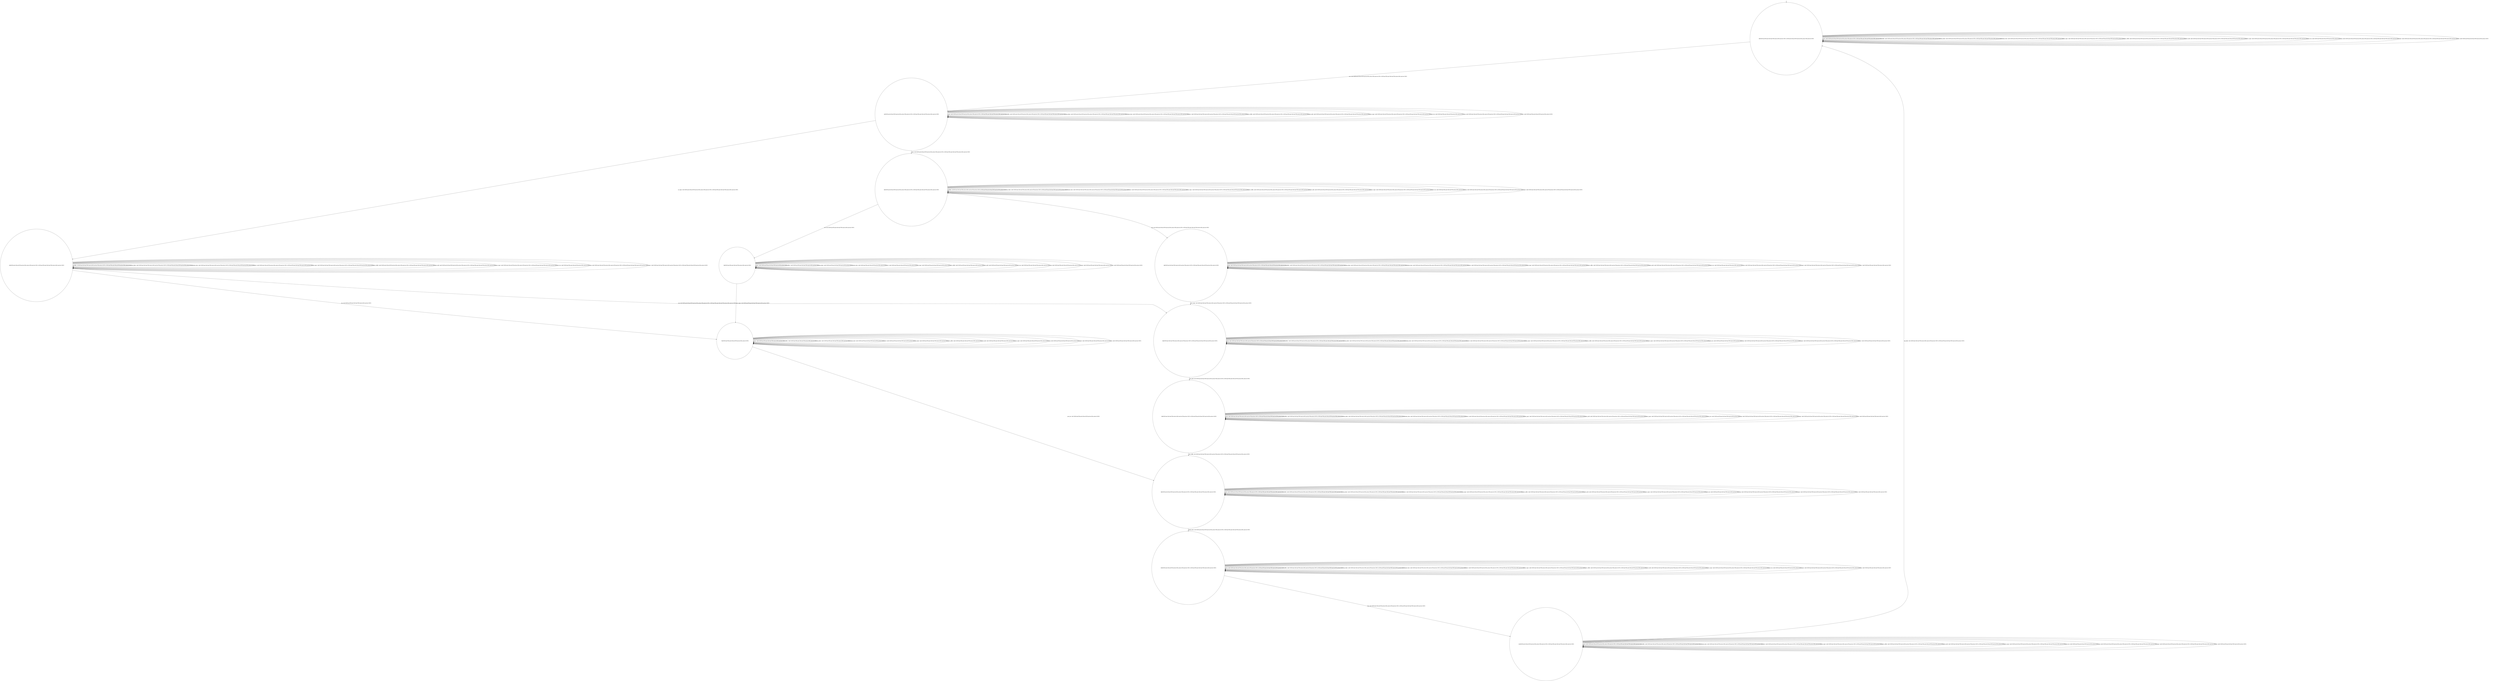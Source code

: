 digraph g {
	edge [lblstyle="above, sloped"];
	s0 [shape="circle" label="0@[((EUR and TEA and CAP and TON and not DOL and not COF) or (EUR and CAP and TON and not DOL and not TEA and not COF))]"];
	s1 [shape="circle" label="1@[((EUR and CAP and TON and not DOL and not TEA and not COF) or (EUR and TEA and CAP and TON and not DOL and not COF))]"];
	s2 [shape="circle" label="2@[((EUR and CAP and TON and not DOL and not TEA and not COF) or (EUR and TEA and CAP and TON and not DOL and not COF))]"];
	s3 [shape="circle" label="3@[((EUR and CAP and TON and not DOL and not TEA and not COF) or (EUR and TEA and CAP and TON and not DOL and not COF))]"];
	s4 [shape="circle" label="4@[((EUR and CAP and TON and not DOL and not TEA and not COF) or (EUR and TEA and CAP and TON and not DOL and not COF))]"];
	s5 [shape="circle" label="5@[((EUR and TEA and CAP and TON and not DOL and not COF))]"];
	s6 [shape="circle" label="6@[((EUR and CAP and TON and not DOL and not TEA and not COF) or (EUR and TEA and CAP and TON and not DOL and not COF))]"];
	s7 [shape="circle" label="7@[((EUR and TEA and CAP and TON and not DOL and not COF))]"];
	s8 [shape="circle" label="8@[((EUR and CAP and TON and not DOL and not TEA and not COF) or (EUR and TEA and CAP and TON and not DOL and not COF))]"];
	s9 [shape="circle" label="9@[((EUR and CAP and TON and not DOL and not TEA and not COF) or (EUR and TEA and CAP and TON and not DOL and not COF))]"];
	s10 [shape="circle" label="10@[((EUR and CAP and TON and not DOL and not TEA and not COF) or (EUR and TEA and CAP and TON and not DOL and not COF))]"];
	s11 [shape="circle" label="11@[((EUR and CAP and TON and not DOL and not TEA and not COF) or (EUR and TEA and CAP and TON and not DOL and not COF))]"];
	s0 -> s0 [label="cap / nok() [((EUR and CAP and TON and not DOL and not TEA and not COF) or (EUR and TEA and CAP and TON and not DOL and not COF))]"];
	s0 -> s0 [label="coffee / nok() [((EUR and CAP and TON and not DOL and not TEA and not COF) or (EUR and TEA and CAP and TON and not DOL and not COF))]"];
	s0 -> s0 [label="cup_taken / nok() [((EUR and CAP and TON and not DOL and not TEA and not COF) or (EUR and TEA and CAP and TON and not DOL and not COF))]"];
	s0 -> s0 [label="display_done / nok() [((EUR and CAP and TON and not DOL and not TEA and not COF) or (EUR and TEA and CAP and TON and not DOL and not COF))]"];
	s0 -> s1 [label="euro / ok() [((EUR and CAP and TON and not DOL and not TEA and not COF) or (EUR and TEA and CAP and TON and not DOL and not COF))]"];
	s0 -> s0 [label="no_sugar / nok() [((EUR and CAP and TON and not DOL and not TEA and not COF) or (EUR and TEA and CAP and TON and not DOL and not COF))]"];
	s0 -> s0 [label="pour_coffee / nok() [((EUR and CAP and TON and not DOL and not TEA and not COF) or (EUR and TEA and CAP and TON and not DOL and not COF))]"];
	s0 -> s0 [label="pour_milk / nok() [((EUR and CAP and TON and not DOL and not TEA and not COF) or (EUR and TEA and CAP and TON and not DOL and not COF))]"];
	s0 -> s0 [label="pour_sugar / nok() [((EUR and CAP and TON and not DOL and not TEA and not COF) or (EUR and TEA and CAP and TON and not DOL and not COF))]"];
	s0 -> s0 [label="pour_tea / nok() [((EUR and TEA and CAP and TON and not DOL and not COF))]"];
	s0 -> s0 [label="ring / nok() [((EUR and CAP and TON and not DOL and not TEA and not COF) or (EUR and TEA and CAP and TON and not DOL and not COF))]"];
	s0 -> s0 [label="sugar / nok() [((EUR and CAP and TON and not DOL and not TEA and not COF) or (EUR and TEA and CAP and TON and not DOL and not COF))]"];
	s0 -> s0 [label="tea / nok() [((EUR and TEA and CAP and TON and not DOL and not COF))]"];
	s1 -> s1 [label="cap / nok() [((EUR and CAP and TON and not DOL and not TEA and not COF) or (EUR and TEA and CAP and TON and not DOL and not COF))]"];
	s1 -> s1 [label="coffee / nok() [((EUR and CAP and TON and not DOL and not TEA and not COF) or (EUR and TEA and CAP and TON and not DOL and not COF))]"];
	s1 -> s1 [label="cup_taken / nok() [((EUR and CAP and TON and not DOL and not TEA and not COF) or (EUR and TEA and CAP and TON and not DOL and not COF))]"];
	s1 -> s1 [label="display_done / nok() [((EUR and CAP and TON and not DOL and not TEA and not COF) or (EUR and TEA and CAP and TON and not DOL and not COF))]"];
	s1 -> s1 [label="euro / nok() [((EUR and CAP and TON and not DOL and not TEA and not COF) or (EUR and TEA and CAP and TON and not DOL and not COF))]"];
	s1 -> s2 [label="no_sugar / ok() [((EUR and CAP and TON and not DOL and not TEA and not COF) or (EUR and TEA and CAP and TON and not DOL and not COF))]"];
	s1 -> s1 [label="pour_coffee / nok() [((EUR and CAP and TON and not DOL and not TEA and not COF) or (EUR and TEA and CAP and TON and not DOL and not COF))]"];
	s1 -> s1 [label="pour_milk / nok() [((EUR and CAP and TON and not DOL and not TEA and not COF) or (EUR and TEA and CAP and TON and not DOL and not COF))]"];
	s1 -> s1 [label="pour_sugar / nok() [((EUR and CAP and TON and not DOL and not TEA and not COF) or (EUR and TEA and CAP and TON and not DOL and not COF))]"];
	s1 -> s1 [label="pour_tea / nok() [((EUR and TEA and CAP and TON and not DOL and not COF))]"];
	s1 -> s1 [label="ring / nok() [((EUR and CAP and TON and not DOL and not TEA and not COF) or (EUR and TEA and CAP and TON and not DOL and not COF))]"];
	s1 -> s3 [label="sugar / ok() [((EUR and CAP and TON and not DOL and not TEA and not COF) or (EUR and TEA and CAP and TON and not DOL and not COF))]"];
	s1 -> s1 [label="tea / nok() [((EUR and TEA and CAP and TON and not DOL and not COF))]"];
	s2 -> s6 [label="cap / ok() [((EUR and CAP and TON and not DOL and not TEA and not COF) or (EUR and TEA and CAP and TON and not DOL and not COF))]"];
	s2 -> s2 [label="coffee / Ω [((EUR and CAP and TON and not DOL and not TEA and not COF) or (EUR and TEA and CAP and TON and not DOL and not COF))]"];
	s2 -> s2 [label="cup_taken / nok() [((EUR and CAP and TON and not DOL and not TEA and not COF) or (EUR and TEA and CAP and TON and not DOL and not COF))]"];
	s2 -> s2 [label="display_done / nok() [((EUR and CAP and TON and not DOL and not TEA and not COF) or (EUR and TEA and CAP and TON and not DOL and not COF))]"];
	s2 -> s2 [label="euro / nok() [((EUR and CAP and TON and not DOL and not TEA and not COF) or (EUR and TEA and CAP and TON and not DOL and not COF))]"];
	s2 -> s2 [label="no_sugar / nok() [((EUR and CAP and TON and not DOL and not TEA and not COF) or (EUR and TEA and CAP and TON and not DOL and not COF))]"];
	s2 -> s2 [label="pour_coffee / nok() [((EUR and CAP and TON and not DOL and not TEA and not COF) or (EUR and TEA and CAP and TON and not DOL and not COF))]"];
	s2 -> s2 [label="pour_milk / nok() [((EUR and CAP and TON and not DOL and not TEA and not COF) or (EUR and TEA and CAP and TON and not DOL and not COF))]"];
	s2 -> s2 [label="pour_sugar / nok() [((EUR and CAP and TON and not DOL and not TEA and not COF) or (EUR and TEA and CAP and TON and not DOL and not COF))]"];
	s2 -> s2 [label="pour_tea / nok() [((EUR and TEA and CAP and TON and not DOL and not COF))]"];
	s2 -> s2 [label="ring / nok() [((EUR and CAP and TON and not DOL and not TEA and not COF) or (EUR and TEA and CAP and TON and not DOL and not COF))]"];
	s2 -> s2 [label="sugar / void() [((EUR and CAP and TON and not DOL and not TEA and not COF) or (EUR and TEA and CAP and TON and not DOL and not COF))]"];
	s2 -> s7 [label="tea / ok() [((EUR and TEA and CAP and TON and not DOL and not COF))]"];
	s3 -> s4 [label="cap / ok() [((EUR and CAP and TON and not DOL and not TEA and not COF) or (EUR and TEA and CAP and TON and not DOL and not COF))]"];
	s3 -> s3 [label="coffee / Ω [((EUR and CAP and TON and not DOL and not TEA and not COF) or (EUR and TEA and CAP and TON and not DOL and not COF))]"];
	s3 -> s3 [label="cup_taken / nok() [((EUR and CAP and TON and not DOL and not TEA and not COF) or (EUR and TEA and CAP and TON and not DOL and not COF))]"];
	s3 -> s3 [label="display_done / nok() [((EUR and CAP and TON and not DOL and not TEA and not COF) or (EUR and TEA and CAP and TON and not DOL and not COF))]"];
	s3 -> s3 [label="euro / nok() [((EUR and CAP and TON and not DOL and not TEA and not COF) or (EUR and TEA and CAP and TON and not DOL and not COF))]"];
	s3 -> s3 [label="no_sugar / void() [((EUR and CAP and TON and not DOL and not TEA and not COF) or (EUR and TEA and CAP and TON and not DOL and not COF))]"];
	s3 -> s3 [label="pour_coffee / nok() [((EUR and CAP and TON and not DOL and not TEA and not COF) or (EUR and TEA and CAP and TON and not DOL and not COF))]"];
	s3 -> s3 [label="pour_milk / nok() [((EUR and CAP and TON and not DOL and not TEA and not COF) or (EUR and TEA and CAP and TON and not DOL and not COF))]"];
	s3 -> s3 [label="pour_sugar / nok() [((EUR and CAP and TON and not DOL and not TEA and not COF) or (EUR and TEA and CAP and TON and not DOL and not COF))]"];
	s3 -> s3 [label="pour_tea / nok() [((EUR and TEA and CAP and TON and not DOL and not COF))]"];
	s3 -> s3 [label="ring / nok() [((EUR and CAP and TON and not DOL and not TEA and not COF) or (EUR and TEA and CAP and TON and not DOL and not COF))]"];
	s3 -> s3 [label="sugar / nok() [((EUR and CAP and TON and not DOL and not TEA and not COF) or (EUR and TEA and CAP and TON and not DOL and not COF))]"];
	s3 -> s5 [label="tea / ok() [((EUR and TEA and CAP and TON and not DOL and not COF))]"];
	s4 -> s4 [label="cap / nok() [((EUR and CAP and TON and not DOL and not TEA and not COF) or (EUR and TEA and CAP and TON and not DOL and not COF))]"];
	s4 -> s4 [label="coffee / void() [((EUR and CAP and TON and not DOL and not TEA and not COF) or (EUR and TEA and CAP and TON and not DOL and not COF))]"];
	s4 -> s4 [label="cup_taken / nok() [((EUR and CAP and TON and not DOL and not TEA and not COF) or (EUR and TEA and CAP and TON and not DOL and not COF))]"];
	s4 -> s4 [label="display_done / nok() [((EUR and CAP and TON and not DOL and not TEA and not COF) or (EUR and TEA and CAP and TON and not DOL and not COF))]"];
	s4 -> s4 [label="euro / nok() [((EUR and CAP and TON and not DOL and not TEA and not COF) or (EUR and TEA and CAP and TON and not DOL and not COF))]"];
	s4 -> s4 [label="no_sugar / nok() [((EUR and CAP and TON and not DOL and not TEA and not COF) or (EUR and TEA and CAP and TON and not DOL and not COF))]"];
	s4 -> s4 [label="pour_coffee / nok() [((EUR and CAP and TON and not DOL and not TEA and not COF) or (EUR and TEA and CAP and TON and not DOL and not COF))]"];
	s4 -> s4 [label="pour_milk / nok() [((EUR and CAP and TON and not DOL and not TEA and not COF) or (EUR and TEA and CAP and TON and not DOL and not COF))]"];
	s4 -> s6 [label="pour_sugar / ok() [((EUR and CAP and TON and not DOL and not TEA and not COF) or (EUR and TEA and CAP and TON and not DOL and not COF))]"];
	s4 -> s4 [label="pour_tea / nok() [((EUR and TEA and CAP and TON and not DOL and not COF))]"];
	s4 -> s4 [label="ring / nok() [((EUR and CAP and TON and not DOL and not TEA and not COF) or (EUR and TEA and CAP and TON and not DOL and not COF))]"];
	s4 -> s4 [label="sugar / nok() [((EUR and CAP and TON and not DOL and not TEA and not COF) or (EUR and TEA and CAP and TON and not DOL and not COF))]"];
	s4 -> s4 [label="tea / void() [((EUR and TEA and CAP and TON and not DOL and not COF))]"];
	s5 -> s5 [label="cap / void() [((EUR and TEA and CAP and TON and not DOL and not COF))]"];
	s5 -> s5 [label="coffee / void() [((EUR and TEA and CAP and TON and not DOL and not COF))]"];
	s5 -> s5 [label="cup_taken / nok() [((EUR and TEA and CAP and TON and not DOL and not COF))]"];
	s5 -> s5 [label="display_done / nok() [((EUR and TEA and CAP and TON and not DOL and not COF))]"];
	s5 -> s5 [label="euro / nok() [((EUR and TEA and CAP and TON and not DOL and not COF))]"];
	s5 -> s5 [label="no_sugar / nok() [((EUR and TEA and CAP and TON and not DOL and not COF))]"];
	s5 -> s5 [label="pour_coffee / nok() [((EUR and TEA and CAP and TON and not DOL and not COF))]"];
	s5 -> s5 [label="pour_milk / nok() [((EUR and TEA and CAP and TON and not DOL and not COF))]"];
	s5 -> s7 [label="pour_sugar / ok() [((EUR and TEA and CAP and TON and not DOL and not COF))]"];
	s5 -> s5 [label="pour_tea / nok() [((EUR and TEA and CAP and TON and not DOL and not COF))]"];
	s5 -> s5 [label="ring / nok() [((EUR and TEA and CAP and TON and not DOL and not COF))]"];
	s5 -> s5 [label="sugar / nok() [((EUR and TEA and CAP and TON and not DOL and not COF))]"];
	s5 -> s5 [label="tea / nok() [((EUR and TEA and CAP and TON and not DOL and not COF))]"];
	s6 -> s6 [label="cap / nok() [((EUR and CAP and TON and not DOL and not TEA and not COF) or (EUR and TEA and CAP and TON and not DOL and not COF))]"];
	s6 -> s6 [label="coffee / void() [((EUR and CAP and TON and not DOL and not TEA and not COF) or (EUR and TEA and CAP and TON and not DOL and not COF))]"];
	s6 -> s6 [label="cup_taken / nok() [((EUR and CAP and TON and not DOL and not TEA and not COF) or (EUR and TEA and CAP and TON and not DOL and not COF))]"];
	s6 -> s6 [label="display_done / nok() [((EUR and CAP and TON and not DOL and not TEA and not COF) or (EUR and TEA and CAP and TON and not DOL and not COF))]"];
	s6 -> s6 [label="euro / nok() [((EUR and CAP and TON and not DOL and not TEA and not COF) or (EUR and TEA and CAP and TON and not DOL and not COF))]"];
	s6 -> s6 [label="no_sugar / nok() [((EUR and CAP and TON and not DOL and not TEA and not COF) or (EUR and TEA and CAP and TON and not DOL and not COF))]"];
	s6 -> s6 [label="pour_coffee / nok() [((EUR and CAP and TON and not DOL and not TEA and not COF) or (EUR and TEA and CAP and TON and not DOL and not COF))]"];
	s6 -> s9 [label="pour_milk / ok() [((EUR and CAP and TON and not DOL and not TEA and not COF) or (EUR and TEA and CAP and TON and not DOL and not COF))]"];
	s6 -> s6 [label="pour_sugar / nok() [((EUR and CAP and TON and not DOL and not TEA and not COF) or (EUR and TEA and CAP and TON and not DOL and not COF))]"];
	s6 -> s6 [label="pour_tea / nok() [((EUR and TEA and CAP and TON and not DOL and not COF))]"];
	s6 -> s6 [label="ring / nok() [((EUR and CAP and TON and not DOL and not TEA and not COF) or (EUR and TEA and CAP and TON and not DOL and not COF))]"];
	s6 -> s6 [label="sugar / nok() [((EUR and CAP and TON and not DOL and not TEA and not COF) or (EUR and TEA and CAP and TON and not DOL and not COF))]"];
	s6 -> s6 [label="tea / void() [((EUR and TEA and CAP and TON and not DOL and not COF))]"];
	s7 -> s7 [label="cap / void() [((EUR and TEA and CAP and TON and not DOL and not COF))]"];
	s7 -> s7 [label="coffee / void() [((EUR and TEA and CAP and TON and not DOL and not COF))]"];
	s7 -> s7 [label="cup_taken / nok() [((EUR and TEA and CAP and TON and not DOL and not COF))]"];
	s7 -> s7 [label="display_done / nok() [((EUR and TEA and CAP and TON and not DOL and not COF))]"];
	s7 -> s7 [label="euro / nok() [((EUR and TEA and CAP and TON and not DOL and not COF))]"];
	s7 -> s7 [label="no_sugar / nok() [((EUR and TEA and CAP and TON and not DOL and not COF))]"];
	s7 -> s7 [label="pour_coffee / nok() [((EUR and TEA and CAP and TON and not DOL and not COF))]"];
	s7 -> s7 [label="pour_milk / nok() [((EUR and TEA and CAP and TON and not DOL and not COF))]"];
	s7 -> s7 [label="pour_sugar / nok() [((EUR and TEA and CAP and TON and not DOL and not COF))]"];
	s7 -> s8 [label="pour_tea / ok() [((EUR and TEA and CAP and TON and not DOL and not COF))]"];
	s7 -> s7 [label="ring / nok() [((EUR and TEA and CAP and TON and not DOL and not COF))]"];
	s7 -> s7 [label="sugar / nok() [((EUR and TEA and CAP and TON and not DOL and not COF))]"];
	s7 -> s7 [label="tea / nok() [((EUR and TEA and CAP and TON and not DOL and not COF))]"];
	s8 -> s8 [label="cap / nok() [((EUR and CAP and TON and not DOL and not TEA and not COF) or (EUR and TEA and CAP and TON and not DOL and not COF))]"];
	s8 -> s8 [label="coffee / nok() [((EUR and CAP and TON and not DOL and not TEA and not COF) or (EUR and TEA and CAP and TON and not DOL and not COF))]"];
	s8 -> s8 [label="cup_taken / nok() [((EUR and CAP and TON and not DOL and not TEA and not COF) or (EUR and TEA and CAP and TON and not DOL and not COF))]"];
	s8 -> s10 [label="display_done / ok() [((EUR and CAP and TON and not DOL and not TEA and not COF) or (EUR and TEA and CAP and TON and not DOL and not COF))]"];
	s8 -> s8 [label="euro / nok() [((EUR and CAP and TON and not DOL and not TEA and not COF) or (EUR and TEA and CAP and TON and not DOL and not COF))]"];
	s8 -> s8 [label="no_sugar / nok() [((EUR and CAP and TON and not DOL and not TEA and not COF) or (EUR and TEA and CAP and TON and not DOL and not COF))]"];
	s8 -> s8 [label="pour_coffee / nok() [((EUR and CAP and TON and not DOL and not TEA and not COF) or (EUR and TEA and CAP and TON and not DOL and not COF))]"];
	s8 -> s8 [label="pour_milk / nok() [((EUR and CAP and TON and not DOL and not TEA and not COF) or (EUR and TEA and CAP and TON and not DOL and not COF))]"];
	s8 -> s8 [label="pour_sugar / nok() [((EUR and CAP and TON and not DOL and not TEA and not COF) or (EUR and TEA and CAP and TON and not DOL and not COF))]"];
	s8 -> s8 [label="pour_tea / nok() [((EUR and TEA and CAP and TON and not DOL and not COF))]"];
	s8 -> s8 [label="ring / nok() [((EUR and CAP and TON and not DOL and not TEA and not COF) or (EUR and TEA and CAP and TON and not DOL and not COF))]"];
	s8 -> s8 [label="sugar / nok() [((EUR and CAP and TON and not DOL and not TEA and not COF) or (EUR and TEA and CAP and TON and not DOL and not COF))]"];
	s8 -> s8 [label="tea / nok() [((EUR and TEA and CAP and TON and not DOL and not COF))]"];
	s9 -> s9 [label="cap / nok() [((EUR and CAP and TON and not DOL and not TEA and not COF) or (EUR and TEA and CAP and TON and not DOL and not COF))]"];
	s9 -> s9 [label="coffee / nok() [((EUR and CAP and TON and not DOL and not TEA and not COF) or (EUR and TEA and CAP and TON and not DOL and not COF))]"];
	s9 -> s9 [label="cup_taken / nok() [((EUR and CAP and TON and not DOL and not TEA and not COF) or (EUR and TEA and CAP and TON and not DOL and not COF))]"];
	s9 -> s9 [label="display_done / nok() [((EUR and CAP and TON and not DOL and not TEA and not COF) or (EUR and TEA and CAP and TON and not DOL and not COF))]"];
	s9 -> s9 [label="euro / nok() [((EUR and CAP and TON and not DOL and not TEA and not COF) or (EUR and TEA and CAP and TON and not DOL and not COF))]"];
	s9 -> s9 [label="no_sugar / nok() [((EUR and CAP and TON and not DOL and not TEA and not COF) or (EUR and TEA and CAP and TON and not DOL and not COF))]"];
	s9 -> s8 [label="pour_coffee / ok() [((EUR and CAP and TON and not DOL and not TEA and not COF) or (EUR and TEA and CAP and TON and not DOL and not COF))]"];
	s9 -> s9 [label="pour_milk / nok() [((EUR and CAP and TON and not DOL and not TEA and not COF) or (EUR and TEA and CAP and TON and not DOL and not COF))]"];
	s9 -> s9 [label="pour_sugar / nok() [((EUR and CAP and TON and not DOL and not TEA and not COF) or (EUR and TEA and CAP and TON and not DOL and not COF))]"];
	s9 -> s9 [label="pour_tea / nok() [((EUR and TEA and CAP and TON and not DOL and not COF))]"];
	s9 -> s9 [label="ring / nok() [((EUR and CAP and TON and not DOL and not TEA and not COF) or (EUR and TEA and CAP and TON and not DOL and not COF))]"];
	s9 -> s9 [label="sugar / nok() [((EUR and CAP and TON and not DOL and not TEA and not COF) or (EUR and TEA and CAP and TON and not DOL and not COF))]"];
	s9 -> s9 [label="tea / nok() [((EUR and TEA and CAP and TON and not DOL and not COF))]"];
	s10 -> s10 [label="cap / nok() [((EUR and CAP and TON and not DOL and not TEA and not COF) or (EUR and TEA and CAP and TON and not DOL and not COF))]"];
	s10 -> s10 [label="coffee / nok() [((EUR and CAP and TON and not DOL and not TEA and not COF) or (EUR and TEA and CAP and TON and not DOL and not COF))]"];
	s10 -> s10 [label="cup_taken / nok() [((EUR and CAP and TON and not DOL and not TEA and not COF) or (EUR and TEA and CAP and TON and not DOL and not COF))]"];
	s10 -> s10 [label="display_done / nok() [((EUR and CAP and TON and not DOL and not TEA and not COF) or (EUR and TEA and CAP and TON and not DOL and not COF))]"];
	s10 -> s10 [label="euro / nok() [((EUR and CAP and TON and not DOL and not TEA and not COF) or (EUR and TEA and CAP and TON and not DOL and not COF))]"];
	s10 -> s10 [label="no_sugar / nok() [((EUR and CAP and TON and not DOL and not TEA and not COF) or (EUR and TEA and CAP and TON and not DOL and not COF))]"];
	s10 -> s10 [label="pour_coffee / nok() [((EUR and CAP and TON and not DOL and not TEA and not COF) or (EUR and TEA and CAP and TON and not DOL and not COF))]"];
	s10 -> s10 [label="pour_milk / nok() [((EUR and CAP and TON and not DOL and not TEA and not COF) or (EUR and TEA and CAP and TON and not DOL and not COF))]"];
	s10 -> s10 [label="pour_sugar / nok() [((EUR and CAP and TON and not DOL and not TEA and not COF) or (EUR and TEA and CAP and TON and not DOL and not COF))]"];
	s10 -> s10 [label="pour_tea / nok() [((EUR and TEA and CAP and TON and not DOL and not COF))]"];
	s10 -> s11 [label="ring / ok() [((EUR and CAP and TON and not DOL and not TEA and not COF) or (EUR and TEA and CAP and TON and not DOL and not COF))]"];
	s10 -> s10 [label="sugar / nok() [((EUR and CAP and TON and not DOL and not TEA and not COF) or (EUR and TEA and CAP and TON and not DOL and not COF))]"];
	s10 -> s10 [label="tea / nok() [((EUR and TEA and CAP and TON and not DOL and not COF))]"];
	s11 -> s11 [label="cap / nok() [((EUR and CAP and TON and not DOL and not TEA and not COF) or (EUR and TEA and CAP and TON and not DOL and not COF))]"];
	s11 -> s11 [label="coffee / nok() [((EUR and CAP and TON and not DOL and not TEA and not COF) or (EUR and TEA and CAP and TON and not DOL and not COF))]"];
	s11 -> s0 [label="cup_taken / ok() [((EUR and CAP and TON and not DOL and not TEA and not COF) or (EUR and TEA and CAP and TON and not DOL and not COF))]"];
	s11 -> s11 [label="display_done / nok() [((EUR and CAP and TON and not DOL and not TEA and not COF) or (EUR and TEA and CAP and TON and not DOL and not COF))]"];
	s11 -> s11 [label="euro / nok() [((EUR and CAP and TON and not DOL and not TEA and not COF) or (EUR and TEA and CAP and TON and not DOL and not COF))]"];
	s11 -> s11 [label="no_sugar / nok() [((EUR and CAP and TON and not DOL and not TEA and not COF) or (EUR and TEA and CAP and TON and not DOL and not COF))]"];
	s11 -> s11 [label="pour_coffee / nok() [((EUR and CAP and TON and not DOL and not TEA and not COF) or (EUR and TEA and CAP and TON and not DOL and not COF))]"];
	s11 -> s11 [label="pour_milk / nok() [((EUR and CAP and TON and not DOL and not TEA and not COF) or (EUR and TEA and CAP and TON and not DOL and not COF))]"];
	s11 -> s11 [label="pour_sugar / nok() [((EUR and CAP and TON and not DOL and not TEA and not COF) or (EUR and TEA and CAP and TON and not DOL and not COF))]"];
	s11 -> s11 [label="pour_tea / nok() [((EUR and TEA and CAP and TON and not DOL and not COF))]"];
	s11 -> s11 [label="ring / nok() [((EUR and CAP and TON and not DOL and not TEA and not COF) or (EUR and TEA and CAP and TON and not DOL and not COF))]"];
	s11 -> s11 [label="sugar / nok() [((EUR and CAP and TON and not DOL and not TEA and not COF) or (EUR and TEA and CAP and TON and not DOL and not COF))]"];
	s11 -> s11 [label="tea / nok() [((EUR and TEA and CAP and TON and not DOL and not COF))]"];
	__start0 [label="" shape="none" width="0" height="0"];
	__start0 -> s0;
}
